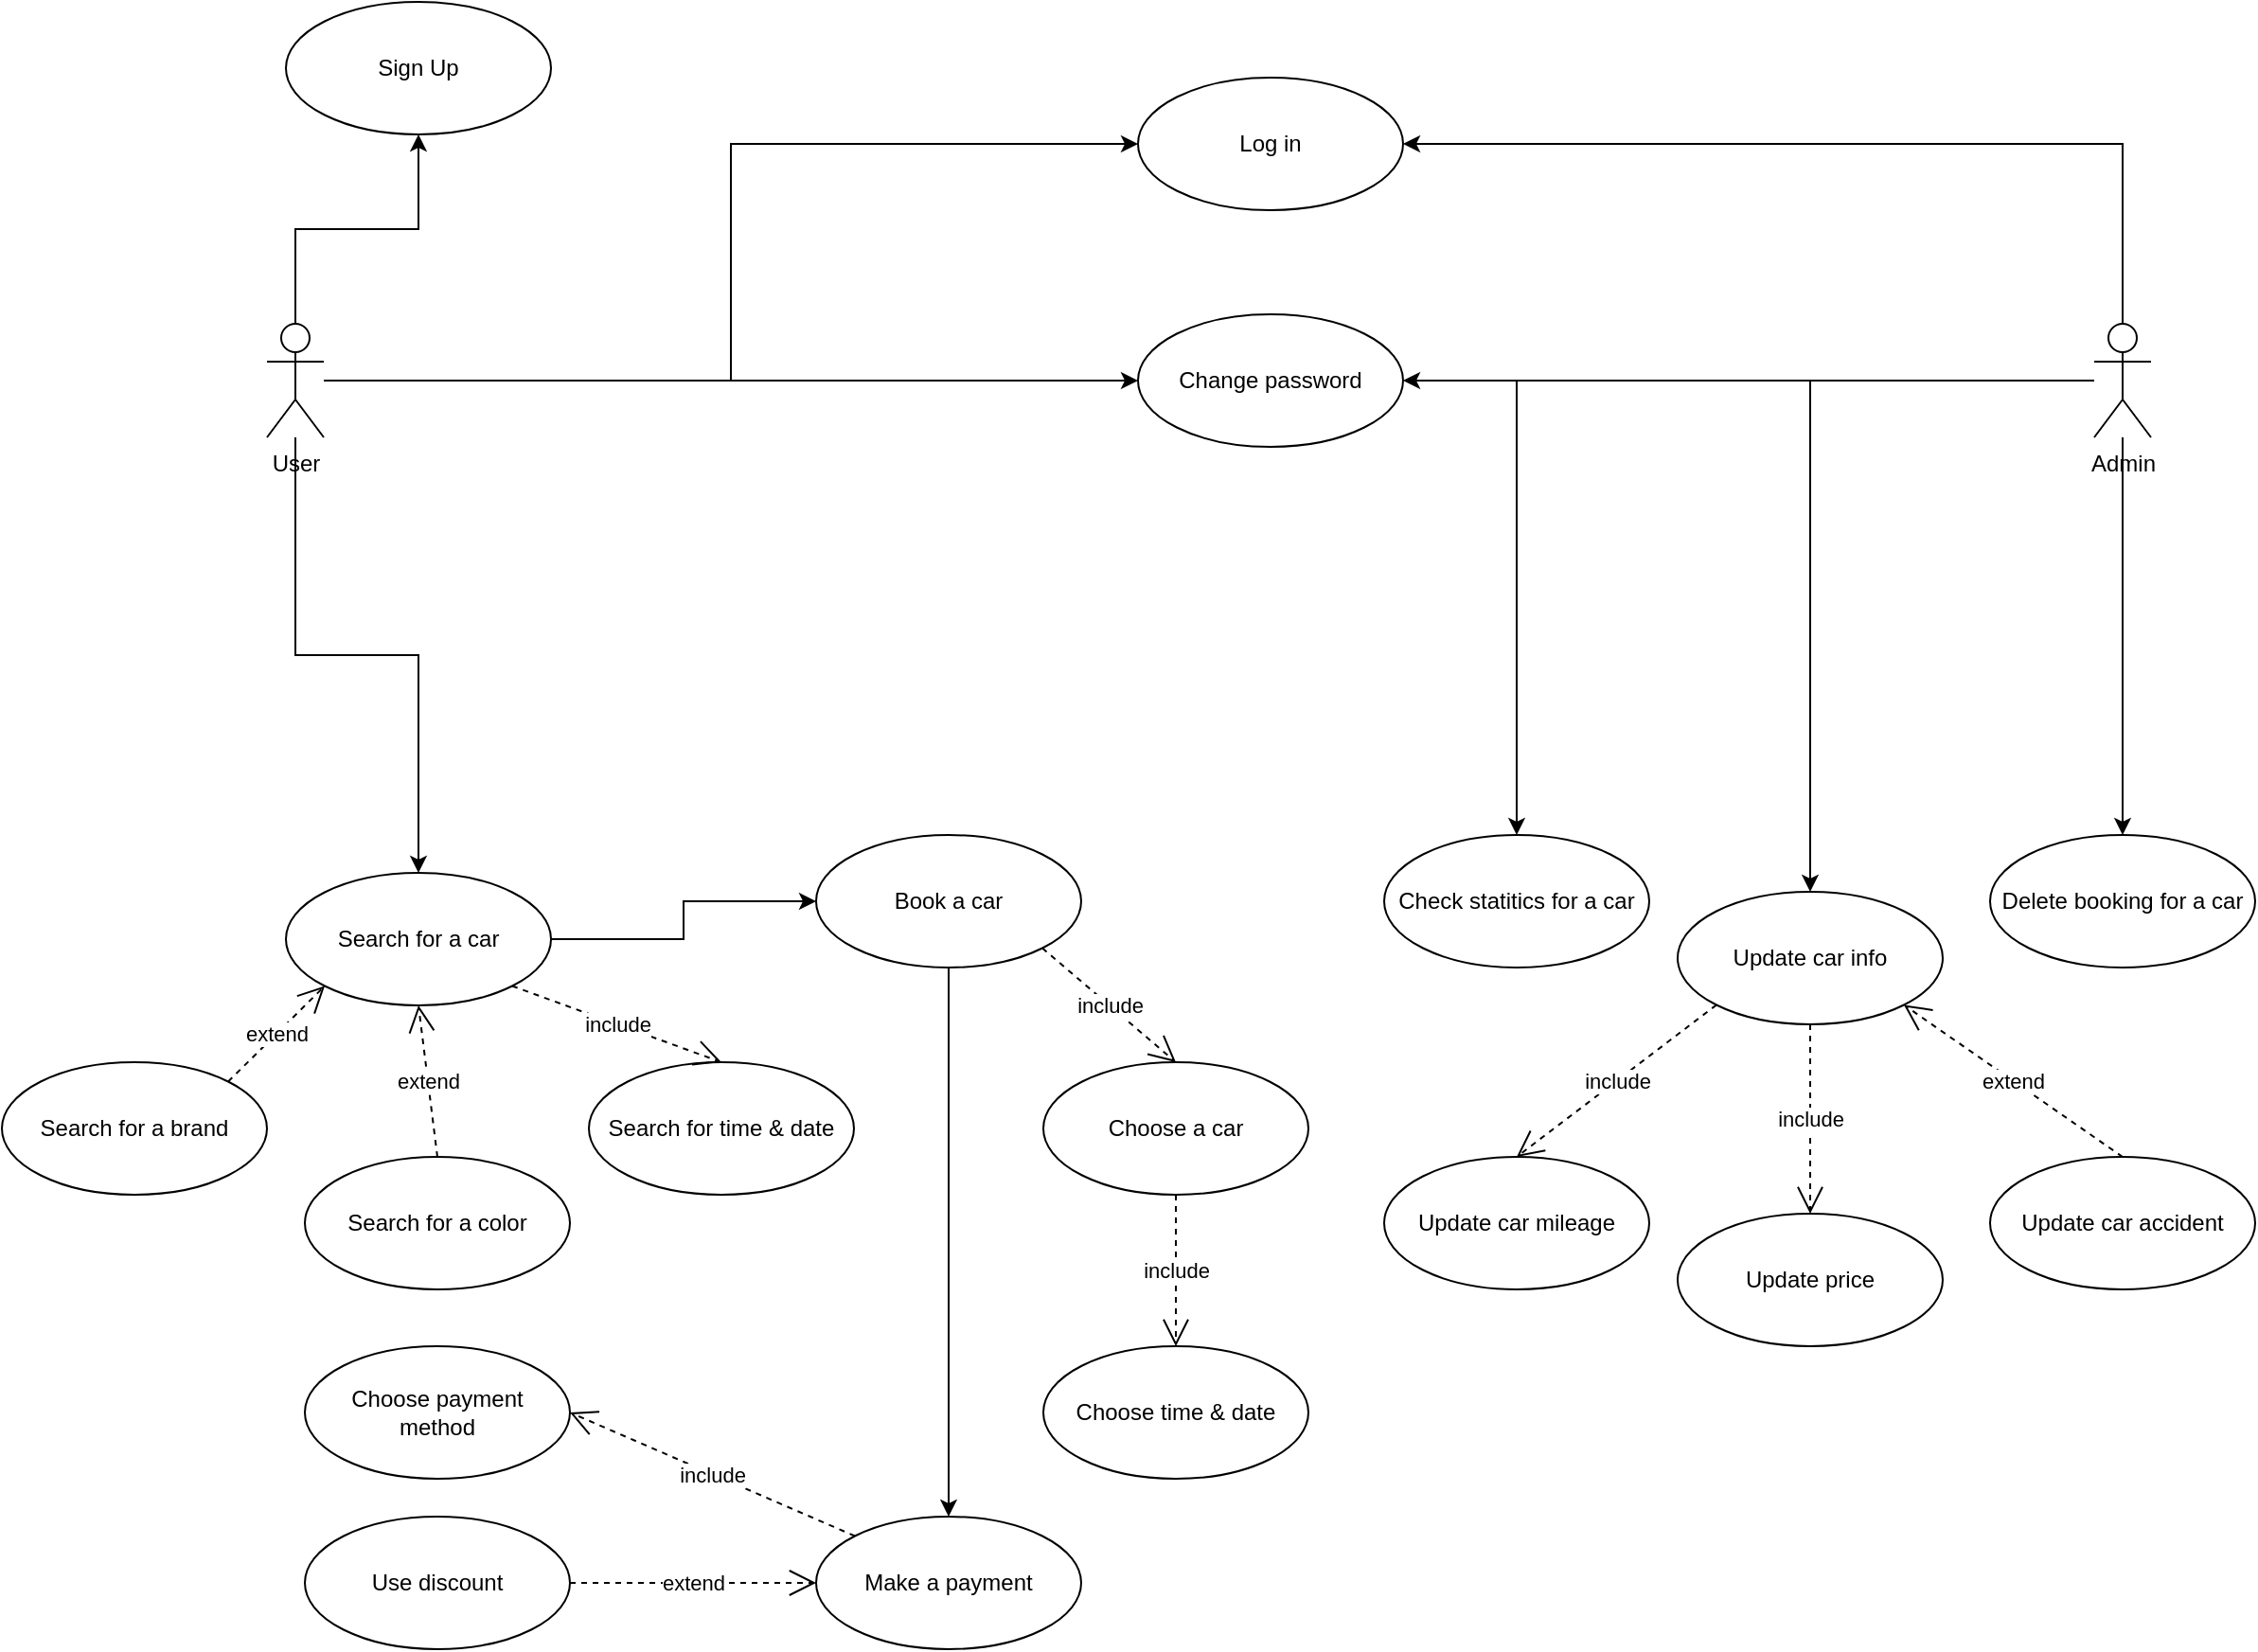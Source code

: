 <mxfile version="24.0.2" type="github">
  <diagram name="Страница — 1" id="i8zNkXIiNoqrECvs6eLQ">
    <mxGraphModel dx="1434" dy="752" grid="1" gridSize="10" guides="1" tooltips="1" connect="1" arrows="1" fold="1" page="1" pageScale="1" pageWidth="827" pageHeight="1169" math="0" shadow="0">
      <root>
        <mxCell id="0" />
        <mxCell id="1" parent="0" />
        <mxCell id="PY8-zzJLrinR_7YL56Uw-27" style="edgeStyle=orthogonalEdgeStyle;rounded=0;orthogonalLoop=1;jettySize=auto;html=1;entryX=1;entryY=0.5;entryDx=0;entryDy=0;" parent="1" source="hjEXbLC9rCIe3JkII74A-2" target="PY8-zzJLrinR_7YL56Uw-26" edge="1">
          <mxGeometry relative="1" as="geometry" />
        </mxCell>
        <mxCell id="zSLSv64qXmhw0CumqQ_u-3" style="edgeStyle=orthogonalEdgeStyle;rounded=0;orthogonalLoop=1;jettySize=auto;html=1;entryX=0.5;entryY=0;entryDx=0;entryDy=0;" edge="1" parent="1" source="hjEXbLC9rCIe3JkII74A-2" target="PY8-zzJLrinR_7YL56Uw-33">
          <mxGeometry relative="1" as="geometry" />
        </mxCell>
        <mxCell id="zSLSv64qXmhw0CumqQ_u-4" style="edgeStyle=orthogonalEdgeStyle;rounded=0;orthogonalLoop=1;jettySize=auto;html=1;entryX=0.5;entryY=0;entryDx=0;entryDy=0;" edge="1" parent="1" source="hjEXbLC9rCIe3JkII74A-2" target="PY8-zzJLrinR_7YL56Uw-29">
          <mxGeometry relative="1" as="geometry" />
        </mxCell>
        <mxCell id="zSLSv64qXmhw0CumqQ_u-5" style="edgeStyle=orthogonalEdgeStyle;rounded=0;orthogonalLoop=1;jettySize=auto;html=1;entryX=0.5;entryY=0;entryDx=0;entryDy=0;" edge="1" parent="1" source="hjEXbLC9rCIe3JkII74A-2" target="PY8-zzJLrinR_7YL56Uw-31">
          <mxGeometry relative="1" as="geometry" />
        </mxCell>
        <mxCell id="zSLSv64qXmhw0CumqQ_u-9" style="edgeStyle=orthogonalEdgeStyle;rounded=0;orthogonalLoop=1;jettySize=auto;html=1;exitX=0.5;exitY=0;exitDx=0;exitDy=0;exitPerimeter=0;entryX=1;entryY=0.5;entryDx=0;entryDy=0;" edge="1" parent="1" source="hjEXbLC9rCIe3JkII74A-2" target="PY8-zzJLrinR_7YL56Uw-1">
          <mxGeometry relative="1" as="geometry" />
        </mxCell>
        <mxCell id="hjEXbLC9rCIe3JkII74A-2" value="Admin" style="shape=umlActor;verticalLabelPosition=bottom;verticalAlign=top;html=1;outlineConnect=0;" parent="1" vertex="1">
          <mxGeometry x="1115" y="260" width="30" height="60" as="geometry" />
        </mxCell>
        <mxCell id="hjEXbLC9rCIe3JkII74A-17" value="Make a payment" style="ellipse;whiteSpace=wrap;html=1;" parent="1" vertex="1">
          <mxGeometry x="440" y="890" width="140" height="70" as="geometry" />
        </mxCell>
        <mxCell id="hjEXbLC9rCIe3JkII74A-18" value="Use discount" style="ellipse;whiteSpace=wrap;html=1;" parent="1" vertex="1">
          <mxGeometry x="170" y="890" width="140" height="70" as="geometry" />
        </mxCell>
        <mxCell id="hjEXbLC9rCIe3JkII74A-19" value="extend" style="endArrow=open;endSize=12;dashed=1;html=1;rounded=0;exitX=1;exitY=0.5;exitDx=0;exitDy=0;entryX=0;entryY=0.5;entryDx=0;entryDy=0;exitPerimeter=0;" parent="1" source="hjEXbLC9rCIe3JkII74A-18" target="hjEXbLC9rCIe3JkII74A-17" edge="1">
          <mxGeometry width="160" relative="1" as="geometry">
            <mxPoint x="710" y="480" as="sourcePoint" />
            <mxPoint x="870" y="480" as="targetPoint" />
          </mxGeometry>
        </mxCell>
        <mxCell id="hjEXbLC9rCIe3JkII74A-20" value="Choose&amp;nbsp;payment &lt;br&gt;method" style="ellipse;whiteSpace=wrap;html=1;" parent="1" vertex="1">
          <mxGeometry x="170" y="800" width="140" height="70" as="geometry" />
        </mxCell>
        <mxCell id="hjEXbLC9rCIe3JkII74A-22" value="include" style="endArrow=open;endSize=12;dashed=1;html=1;rounded=0;exitX=0;exitY=0;exitDx=0;exitDy=0;entryX=1;entryY=0.5;entryDx=0;entryDy=0;" parent="1" source="hjEXbLC9rCIe3JkII74A-17" target="hjEXbLC9rCIe3JkII74A-20" edge="1">
          <mxGeometry width="160" relative="1" as="geometry">
            <mxPoint x="680" y="700" as="sourcePoint" />
            <mxPoint x="839" y="633" as="targetPoint" />
          </mxGeometry>
        </mxCell>
        <mxCell id="PY8-zzJLrinR_7YL56Uw-28" style="edgeStyle=orthogonalEdgeStyle;rounded=0;orthogonalLoop=1;jettySize=auto;html=1;entryX=0;entryY=0.5;entryDx=0;entryDy=0;" parent="1" source="hjEXbLC9rCIe3JkII74A-23" target="PY8-zzJLrinR_7YL56Uw-26" edge="1">
          <mxGeometry relative="1" as="geometry" />
        </mxCell>
        <mxCell id="zSLSv64qXmhw0CumqQ_u-10" style="edgeStyle=orthogonalEdgeStyle;rounded=0;orthogonalLoop=1;jettySize=auto;html=1;entryX=0;entryY=0.5;entryDx=0;entryDy=0;" edge="1" parent="1" source="hjEXbLC9rCIe3JkII74A-23" target="PY8-zzJLrinR_7YL56Uw-1">
          <mxGeometry relative="1" as="geometry" />
        </mxCell>
        <mxCell id="zSLSv64qXmhw0CumqQ_u-11" style="edgeStyle=orthogonalEdgeStyle;rounded=0;orthogonalLoop=1;jettySize=auto;html=1;entryX=0.5;entryY=0;entryDx=0;entryDy=0;" edge="1" parent="1" source="hjEXbLC9rCIe3JkII74A-23" target="hjEXbLC9rCIe3JkII74A-28">
          <mxGeometry relative="1" as="geometry" />
        </mxCell>
        <mxCell id="zSLSv64qXmhw0CumqQ_u-12" style="edgeStyle=orthogonalEdgeStyle;rounded=0;orthogonalLoop=1;jettySize=auto;html=1;entryX=0.5;entryY=1;entryDx=0;entryDy=0;" edge="1" parent="1" source="hjEXbLC9rCIe3JkII74A-23" target="PY8-zzJLrinR_7YL56Uw-6">
          <mxGeometry relative="1" as="geometry" />
        </mxCell>
        <mxCell id="hjEXbLC9rCIe3JkII74A-23" value="User" style="shape=umlActor;verticalLabelPosition=bottom;verticalAlign=top;html=1;outlineConnect=0;" parent="1" vertex="1">
          <mxGeometry x="150" y="260" width="30" height="60" as="geometry" />
        </mxCell>
        <mxCell id="PY8-zzJLrinR_7YL56Uw-12" style="edgeStyle=orthogonalEdgeStyle;rounded=0;orthogonalLoop=1;jettySize=auto;html=1;entryX=0;entryY=0.5;entryDx=0;entryDy=0;" parent="1" source="hjEXbLC9rCIe3JkII74A-28" target="hjEXbLC9rCIe3JkII74A-36" edge="1">
          <mxGeometry relative="1" as="geometry" />
        </mxCell>
        <mxCell id="hjEXbLC9rCIe3JkII74A-28" value="Search for a car" style="ellipse;whiteSpace=wrap;html=1;" parent="1" vertex="1">
          <mxGeometry x="160" y="550" width="140" height="70" as="geometry" />
        </mxCell>
        <mxCell id="hjEXbLC9rCIe3JkII74A-30" value="Search for a color" style="ellipse;whiteSpace=wrap;html=1;" parent="1" vertex="1">
          <mxGeometry x="170" y="700" width="140" height="70" as="geometry" />
        </mxCell>
        <mxCell id="hjEXbLC9rCIe3JkII74A-31" value="Search for time &amp;amp; date" style="ellipse;whiteSpace=wrap;html=1;" parent="1" vertex="1">
          <mxGeometry x="320" y="650" width="140" height="70" as="geometry" />
        </mxCell>
        <mxCell id="hjEXbLC9rCIe3JkII74A-32" value="Search for a brand" style="ellipse;whiteSpace=wrap;html=1;" parent="1" vertex="1">
          <mxGeometry x="10" y="650" width="140" height="70" as="geometry" />
        </mxCell>
        <mxCell id="hjEXbLC9rCIe3JkII74A-33" value="include" style="endArrow=open;endSize=12;dashed=1;html=1;rounded=0;exitX=1;exitY=1;exitDx=0;exitDy=0;entryX=0.5;entryY=0;entryDx=0;entryDy=0;" parent="1" source="hjEXbLC9rCIe3JkII74A-28" target="hjEXbLC9rCIe3JkII74A-31" edge="1">
          <mxGeometry width="160" relative="1" as="geometry">
            <mxPoint x="312" y="880" as="sourcePoint" />
            <mxPoint x="200" y="942" as="targetPoint" />
          </mxGeometry>
        </mxCell>
        <mxCell id="hjEXbLC9rCIe3JkII74A-34" value="extend" style="endArrow=open;endSize=12;dashed=1;html=1;rounded=0;exitX=0.5;exitY=0;exitDx=0;exitDy=0;entryX=0.5;entryY=1;entryDx=0;entryDy=0;" parent="1" source="hjEXbLC9rCIe3JkII74A-30" target="hjEXbLC9rCIe3JkII74A-28" edge="1">
          <mxGeometry width="160" relative="1" as="geometry">
            <mxPoint x="410" y="1045" as="sourcePoint" />
            <mxPoint x="320" y="1025" as="targetPoint" />
          </mxGeometry>
        </mxCell>
        <mxCell id="hjEXbLC9rCIe3JkII74A-35" value="extend" style="endArrow=open;endSize=12;dashed=1;html=1;rounded=0;exitX=1;exitY=0;exitDx=0;exitDy=0;entryX=0;entryY=1;entryDx=0;entryDy=0;" parent="1" source="hjEXbLC9rCIe3JkII74A-32" target="hjEXbLC9rCIe3JkII74A-28" edge="1">
          <mxGeometry width="160" relative="1" as="geometry">
            <mxPoint x="300" y="760" as="sourcePoint" />
            <mxPoint x="229" y="810" as="targetPoint" />
          </mxGeometry>
        </mxCell>
        <mxCell id="hjEXbLC9rCIe3JkII74A-38" style="edgeStyle=orthogonalEdgeStyle;rounded=0;orthogonalLoop=1;jettySize=auto;html=1;entryX=0.5;entryY=0;entryDx=0;entryDy=0;exitX=0.5;exitY=1;exitDx=0;exitDy=0;" parent="1" source="hjEXbLC9rCIe3JkII74A-36" target="hjEXbLC9rCIe3JkII74A-17" edge="1">
          <mxGeometry relative="1" as="geometry">
            <mxPoint x="1010" y="510" as="targetPoint" />
          </mxGeometry>
        </mxCell>
        <mxCell id="hjEXbLC9rCIe3JkII74A-36" value="Book a car" style="ellipse;whiteSpace=wrap;html=1;" parent="1" vertex="1">
          <mxGeometry x="440" y="530" width="140" height="70" as="geometry" />
        </mxCell>
        <mxCell id="hjEXbLC9rCIe3JkII74A-39" value="Choose a car" style="ellipse;whiteSpace=wrap;html=1;" parent="1" vertex="1">
          <mxGeometry x="560" y="650" width="140" height="70" as="geometry" />
        </mxCell>
        <mxCell id="hjEXbLC9rCIe3JkII74A-41" value="include" style="endArrow=open;endSize=12;dashed=1;html=1;rounded=0;exitX=1;exitY=1;exitDx=0;exitDy=0;entryX=0.5;entryY=0;entryDx=0;entryDy=0;" parent="1" source="hjEXbLC9rCIe3JkII74A-36" target="hjEXbLC9rCIe3JkII74A-39" edge="1">
          <mxGeometry width="160" relative="1" as="geometry">
            <mxPoint x="595" y="510" as="sourcePoint" />
            <mxPoint x="705" y="470" as="targetPoint" />
          </mxGeometry>
        </mxCell>
        <mxCell id="hjEXbLC9rCIe3JkII74A-42" value="Choose time &amp;amp; date" style="ellipse;whiteSpace=wrap;html=1;" parent="1" vertex="1">
          <mxGeometry x="560" y="800" width="140" height="70" as="geometry" />
        </mxCell>
        <mxCell id="hjEXbLC9rCIe3JkII74A-43" value="include" style="endArrow=open;endSize=12;dashed=1;html=1;rounded=0;exitX=0.5;exitY=1;exitDx=0;exitDy=0;entryX=0.5;entryY=0;entryDx=0;entryDy=0;" parent="1" source="hjEXbLC9rCIe3JkII74A-39" target="hjEXbLC9rCIe3JkII74A-42" edge="1">
          <mxGeometry width="160" relative="1" as="geometry">
            <mxPoint x="760" y="540" as="sourcePoint" />
            <mxPoint x="861" y="450" as="targetPoint" />
          </mxGeometry>
        </mxCell>
        <mxCell id="PY8-zzJLrinR_7YL56Uw-1" value="Log in" style="ellipse;whiteSpace=wrap;html=1;" parent="1" vertex="1">
          <mxGeometry x="610" y="130" width="140" height="70" as="geometry" />
        </mxCell>
        <mxCell id="PY8-zzJLrinR_7YL56Uw-6" value="Sign Up" style="ellipse;whiteSpace=wrap;html=1;" parent="1" vertex="1">
          <mxGeometry x="160" y="90" width="140" height="70" as="geometry" />
        </mxCell>
        <mxCell id="PY8-zzJLrinR_7YL56Uw-26" value="Change password" style="ellipse;whiteSpace=wrap;html=1;" parent="1" vertex="1">
          <mxGeometry x="610" y="255" width="140" height="70" as="geometry" />
        </mxCell>
        <mxCell id="PY8-zzJLrinR_7YL56Uw-29" value="Check statitics for a car" style="ellipse;whiteSpace=wrap;html=1;" parent="1" vertex="1">
          <mxGeometry x="740" y="530" width="140" height="70" as="geometry" />
        </mxCell>
        <mxCell id="PY8-zzJLrinR_7YL56Uw-31" value="Delete booking for a car" style="ellipse;whiteSpace=wrap;html=1;" parent="1" vertex="1">
          <mxGeometry x="1060" y="530" width="140" height="70" as="geometry" />
        </mxCell>
        <mxCell id="PY8-zzJLrinR_7YL56Uw-33" value="Update car info" style="ellipse;whiteSpace=wrap;html=1;" parent="1" vertex="1">
          <mxGeometry x="895" y="560" width="140" height="70" as="geometry" />
        </mxCell>
        <mxCell id="PY8-zzJLrinR_7YL56Uw-35" value="Update&amp;nbsp;car mileage" style="ellipse;whiteSpace=wrap;html=1;" parent="1" vertex="1">
          <mxGeometry x="740" y="700" width="140" height="70" as="geometry" />
        </mxCell>
        <mxCell id="PY8-zzJLrinR_7YL56Uw-36" value="Update price" style="ellipse;whiteSpace=wrap;html=1;" parent="1" vertex="1">
          <mxGeometry x="895" y="730" width="140" height="70" as="geometry" />
        </mxCell>
        <mxCell id="PY8-zzJLrinR_7YL56Uw-37" value="Update car accident" style="ellipse;whiteSpace=wrap;html=1;" parent="1" vertex="1">
          <mxGeometry x="1060" y="700" width="140" height="70" as="geometry" />
        </mxCell>
        <mxCell id="PY8-zzJLrinR_7YL56Uw-38" value="extend" style="endArrow=open;endSize=12;dashed=1;html=1;rounded=0;exitX=0.5;exitY=0;exitDx=0;exitDy=0;entryX=1;entryY=1;entryDx=0;entryDy=0;" parent="1" source="PY8-zzJLrinR_7YL56Uw-37" target="PY8-zzJLrinR_7YL56Uw-33" edge="1">
          <mxGeometry width="160" relative="1" as="geometry">
            <mxPoint x="1124.5" y="750" as="sourcePoint" />
            <mxPoint x="1124.5" y="630" as="targetPoint" />
          </mxGeometry>
        </mxCell>
        <mxCell id="PY8-zzJLrinR_7YL56Uw-39" value="include" style="endArrow=open;endSize=12;dashed=1;html=1;rounded=0;exitX=0;exitY=1;exitDx=0;exitDy=0;entryX=0.5;entryY=0;entryDx=0;entryDy=0;" parent="1" source="PY8-zzJLrinR_7YL56Uw-33" target="PY8-zzJLrinR_7YL56Uw-35" edge="1">
          <mxGeometry width="160" relative="1" as="geometry">
            <mxPoint x="830" y="610" as="sourcePoint" />
            <mxPoint x="830" y="690" as="targetPoint" />
          </mxGeometry>
        </mxCell>
        <mxCell id="PY8-zzJLrinR_7YL56Uw-40" value="include" style="endArrow=open;endSize=12;dashed=1;html=1;rounded=0;exitX=0.5;exitY=1;exitDx=0;exitDy=0;entryX=0.5;entryY=0;entryDx=0;entryDy=0;" parent="1" source="PY8-zzJLrinR_7YL56Uw-33" target="PY8-zzJLrinR_7YL56Uw-36" edge="1">
          <mxGeometry width="160" relative="1" as="geometry">
            <mxPoint x="926" y="640" as="sourcePoint" />
            <mxPoint x="940" y="680" as="targetPoint" />
          </mxGeometry>
        </mxCell>
      </root>
    </mxGraphModel>
  </diagram>
</mxfile>
